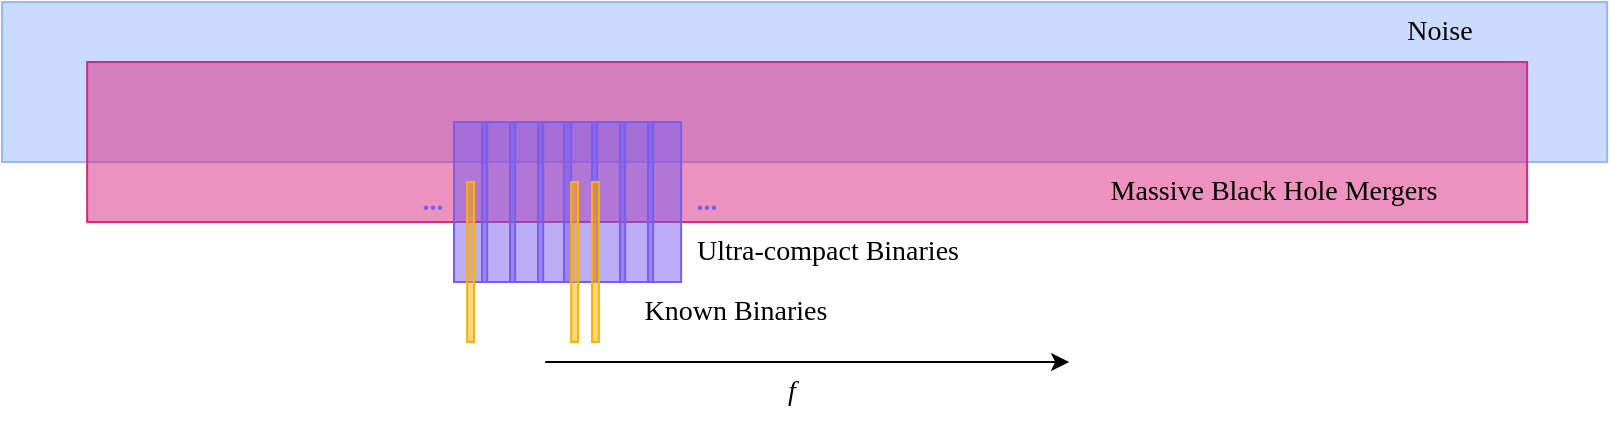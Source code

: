 <mxfile version="16.5.4" type="github"><diagram id="qTqSw9Z1OOMh0Y55Ah8z" name="Page-1"><mxGraphModel dx="2363" dy="2170" grid="1" gridSize="10" guides="1" tooltips="1" connect="1" arrows="1" fold="1" page="1" pageScale="1" pageWidth="850" pageHeight="250" math="0" shadow="0"><root><mxCell id="0"/><mxCell id="1" parent="0"/><mxCell id="l2S1QWakwhT4AI7V59-l-1" value="" style="rounded=1;whiteSpace=wrap;html=1;strokeColor=#98B5FF;fontSize=11;fillColor=#98B5FF;fillOpacity=50;arcSize=0;" vertex="1" parent="1"><mxGeometry x="-826" y="-1230" width="802.57" height="80" as="geometry"/></mxCell><mxCell id="l2S1QWakwhT4AI7V59-l-2" value="" style="rounded=1;whiteSpace=wrap;html=1;strokeColor=#DC267F;fontSize=11;fillColor=#DC267F;fillOpacity=50;arcSize=0;" vertex="1" parent="1"><mxGeometry x="-783.43" y="-1200" width="720" height="80" as="geometry"/></mxCell><mxCell id="l2S1QWakwhT4AI7V59-l-4" value="" style="rounded=1;whiteSpace=wrap;html=1;strokeColor=#785EF0;fontSize=11;fillColor=#785EF0;fillOpacity=50;arcSize=0;" vertex="1" parent="1"><mxGeometry x="-600" y="-1170" width="16.57" height="80" as="geometry"/></mxCell><mxCell id="l2S1QWakwhT4AI7V59-l-12" value="" style="rounded=1;whiteSpace=wrap;html=1;strokeColor=#FFB000;fontSize=11;fillColor=#FFB000;fillOpacity=50;arcSize=0;" vertex="1" parent="1"><mxGeometry x="-593.43" y="-1140" width="3.43" height="80" as="geometry"/></mxCell><mxCell id="l2S1QWakwhT4AI7V59-l-16" value="" style="rounded=1;whiteSpace=wrap;html=1;strokeColor=#785EF0;fontSize=11;fillColor=#785EF0;fillOpacity=50;arcSize=0;" vertex="1" parent="1"><mxGeometry x="-586" y="-1170" width="16.57" height="80" as="geometry"/></mxCell><mxCell id="l2S1QWakwhT4AI7V59-l-17" value="" style="rounded=1;whiteSpace=wrap;html=1;strokeColor=#785EF0;fontSize=11;fillColor=#785EF0;fillOpacity=50;arcSize=0;" vertex="1" parent="1"><mxGeometry x="-572" y="-1170" width="16.57" height="80" as="geometry"/></mxCell><mxCell id="l2S1QWakwhT4AI7V59-l-18" value="" style="rounded=1;whiteSpace=wrap;html=1;strokeColor=#785EF0;fontSize=11;fillColor=#785EF0;fillOpacity=50;arcSize=0;" vertex="1" parent="1"><mxGeometry x="-558" y="-1170" width="16.57" height="80" as="geometry"/></mxCell><mxCell id="l2S1QWakwhT4AI7V59-l-19" value="" style="rounded=1;whiteSpace=wrap;html=1;strokeColor=#785EF0;fontSize=11;fillColor=#785EF0;fillOpacity=50;arcSize=0;" vertex="1" parent="1"><mxGeometry x="-545" y="-1170" width="16.57" height="80" as="geometry"/></mxCell><mxCell id="l2S1QWakwhT4AI7V59-l-20" value="" style="rounded=1;whiteSpace=wrap;html=1;strokeColor=#785EF0;fontSize=11;fillColor=#785EF0;fillOpacity=50;arcSize=0;" vertex="1" parent="1"><mxGeometry x="-531" y="-1170" width="16.57" height="80" as="geometry"/></mxCell><mxCell id="l2S1QWakwhT4AI7V59-l-21" value="" style="rounded=1;whiteSpace=wrap;html=1;strokeColor=#785EF0;fontSize=11;fillColor=#785EF0;fillOpacity=50;arcSize=0;" vertex="1" parent="1"><mxGeometry x="-517" y="-1170" width="16.57" height="80" as="geometry"/></mxCell><mxCell id="l2S1QWakwhT4AI7V59-l-22" value="" style="rounded=1;whiteSpace=wrap;html=1;strokeColor=#785EF0;fontSize=11;fillColor=#785EF0;fillOpacity=50;arcSize=0;" vertex="1" parent="1"><mxGeometry x="-503" y="-1170" width="16.57" height="80" as="geometry"/></mxCell><mxCell id="l2S1QWakwhT4AI7V59-l-11" value="" style="rounded=1;whiteSpace=wrap;html=1;strokeColor=#FFB000;fontSize=11;fillColor=#FFB000;fillOpacity=50;arcSize=0;" vertex="1" parent="1"><mxGeometry x="-531" y="-1140" width="3.43" height="80" as="geometry"/></mxCell><mxCell id="l2S1QWakwhT4AI7V59-l-23" value="" style="rounded=1;whiteSpace=wrap;html=1;strokeColor=#FFB000;fontSize=11;fillColor=#FFB000;fillOpacity=50;arcSize=0;" vertex="1" parent="1"><mxGeometry x="-541.43" y="-1140" width="3.43" height="80" as="geometry"/></mxCell><mxCell id="l2S1QWakwhT4AI7V59-l-24" value="Known Binaries" style="text;html=1;strokeColor=none;fillColor=none;align=center;verticalAlign=middle;whiteSpace=wrap;rounded=0;fontFamily=Times New Roman;fontSize=14;" vertex="1" parent="1"><mxGeometry x="-514.43" y="-1090" width="110" height="30" as="geometry"/></mxCell><mxCell id="l2S1QWakwhT4AI7V59-l-25" value="Ultra-compact Binaries" style="text;html=1;strokeColor=none;fillColor=none;align=center;verticalAlign=middle;whiteSpace=wrap;rounded=0;fontFamily=Times New Roman;fontSize=14;" vertex="1" parent="1"><mxGeometry x="-486.43" y="-1120" width="146.43" height="30" as="geometry"/></mxCell><mxCell id="l2S1QWakwhT4AI7V59-l-26" value="Massive Black Hole Mergers" style="text;html=1;strokeColor=none;fillColor=none;align=center;verticalAlign=middle;whiteSpace=wrap;rounded=0;fontFamily=Times New Roman;fontSize=14;" vertex="1" parent="1"><mxGeometry x="-280" y="-1150" width="180" height="30" as="geometry"/></mxCell><mxCell id="l2S1QWakwhT4AI7V59-l-27" value="Noise" style="text;html=1;strokeColor=none;fillColor=none;align=center;verticalAlign=middle;whiteSpace=wrap;rounded=0;fontFamily=Times New Roman;fontSize=14;" vertex="1" parent="1"><mxGeometry x="-180" y="-1230" width="146.43" height="30" as="geometry"/></mxCell><mxCell id="l2S1QWakwhT4AI7V59-l-28" value="&lt;i&gt;f&lt;/i&gt;" style="text;html=1;strokeColor=none;fillColor=none;align=center;verticalAlign=middle;whiteSpace=wrap;rounded=0;fontFamily=Times New Roman;fontSize=14;" vertex="1" parent="1"><mxGeometry x="-486.43" y="-1050" width="110" height="30" as="geometry"/></mxCell><mxCell id="l2S1QWakwhT4AI7V59-l-29" value="" style="endArrow=classic;html=1;rounded=0;fontFamily=Times New Roman;fontSize=14;" edge="1" parent="1"><mxGeometry width="50" height="50" relative="1" as="geometry"><mxPoint x="-554.43" y="-1050" as="sourcePoint"/><mxPoint x="-292.43" y="-1050" as="targetPoint"/></mxGeometry></mxCell><mxCell id="l2S1QWakwhT4AI7V59-l-30" value="&lt;i&gt;&lt;font color=&quot;#785ef0&quot;&gt;...&lt;/font&gt;&lt;/i&gt;" style="text;html=1;strokeColor=none;fillColor=none;align=center;verticalAlign=middle;whiteSpace=wrap;rounded=0;fontFamily=Times New Roman;fontSize=14;fontStyle=1" vertex="1" parent="1"><mxGeometry x="-527.57" y="-1145" width="110" height="30" as="geometry"/></mxCell><mxCell id="l2S1QWakwhT4AI7V59-l-31" value="&lt;i&gt;&lt;font color=&quot;#785ef0&quot;&gt;...&lt;/font&gt;&lt;/i&gt;" style="text;html=1;strokeColor=none;fillColor=none;align=center;verticalAlign=middle;whiteSpace=wrap;rounded=0;fontFamily=Times New Roman;fontSize=14;fontStyle=1" vertex="1" parent="1"><mxGeometry x="-665.43" y="-1145" width="110" height="30" as="geometry"/></mxCell></root></mxGraphModel></diagram></mxfile>
